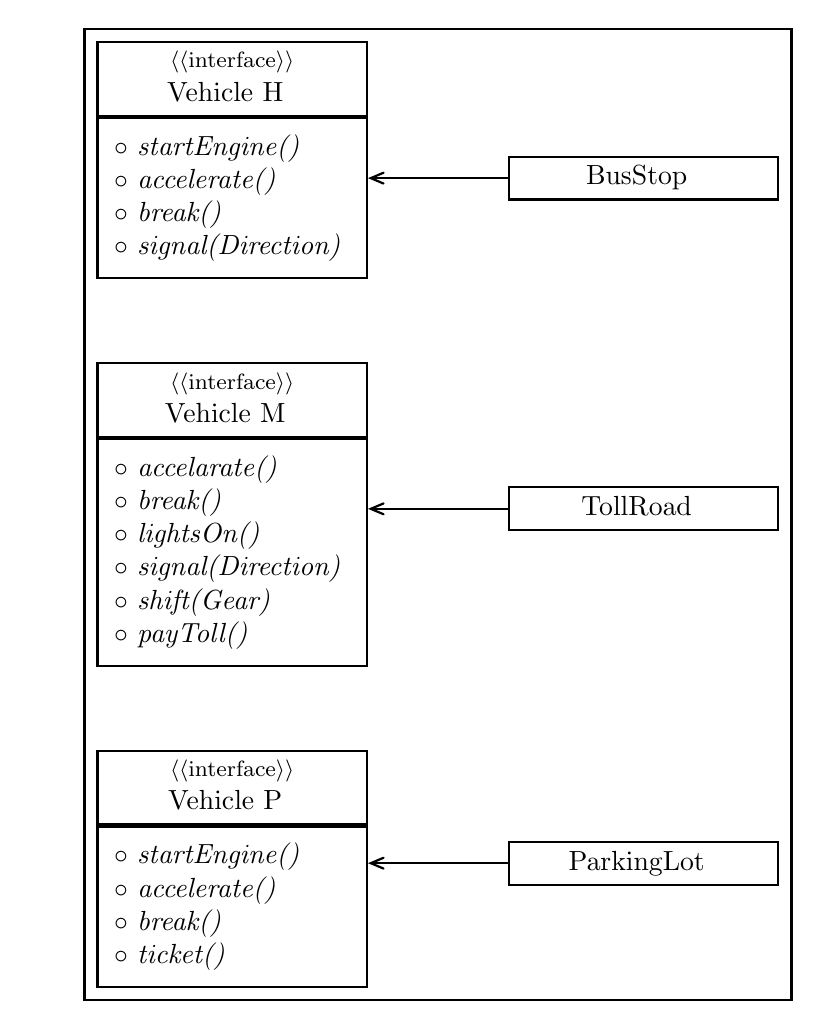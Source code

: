 \usetikzlibrary{backgrounds,positioning}
\usetikzlibrary{decorations.pathreplacing}
\usetikzlibrary{shapes}
\usetikzlibrary{shapes.multipart}
\usetikzlibrary{arrows}
\usetikzlibrary{decorations.markings}

%\resizebox {\columnwidth} {!} {    % (2) scale to exact column width
\begin{tikzpicture}[
      background rectangle/.style={fill=white,draw=black,line width=1pt}, show background rectangle,
]

\tikzstyle{fancytitle} =[fill=black!0, draw, very thick, text=black!100, rectangle, inner xsep=6pt,yshift=7.2pt,right=0pt,, minimum width=3cm]
\tikzstyle{modul} =[text=black!100, rectangle, inner sep=6pt, minimum width=3cm]
\tikzstyle{cpp} =[fill=black!0, draw=black!100, thick]

  \node at (0,0) (autoAttr) [modul,cpp] {%
	\begin{minipage}{3.0cm}
      $\circ$ \textit{startEngine()} \\
      $\circ$ \textit{accelerate()} \\
      $\circ$ \textit{break()} \\
      $\circ$ \textit{signal(Direction)}
    \end{minipage}%
  };
  \node[fancytitle,cpp] at ([yshift=1.5ex]autoAttr.north west) (auto) {
	\begin{minipage}{3.0cm}
      \center
      {\footnotesize $\langle\langle$interface$\rangle\rangle$ } \\
      Vehicle H\phantom{g}
    \end{minipage}%
  };


  \node at (0,-4.5cm) (autoAttr2) [modul,cpp] {%
	\begin{minipage}{3.0cm}
      $\circ$ \textit{accelarate()} \\
      $\circ$ \textit{break()} \\
      $\circ$ \textit{lightsOn()} \\
      $\circ$ \textit{signal(Direction)} \\
      $\circ$ \textit{shift(Gear)} \\
      $\circ$ \textit{payToll()}
    \end{minipage}%
  };
  \node[fancytitle,cpp] at ([yshift=1.5ex]autoAttr2.north west) (auto2) {
	\begin{minipage}{3.0cm}
      \center
      {\footnotesize $\langle\langle$interface$\rangle\rangle$ } \\
      Vehicle M\phantom{g}
    \end{minipage}%
  };

  \node at (0,-9.0cm) (autoAttr3) [modul,cpp] {%
	\begin{minipage}{3.0cm}
      $\circ$ \textit{startEngine()} \\
      $\circ$ \textit{accelerate()} \\
      $\circ$ \textit{break()} \\
      $\circ$ \textit{ticket()}
    \end{minipage}%
  };
  \node[fancytitle,cpp] at ([yshift=1.5ex]autoAttr3.north west) (auto3) {
	\begin{minipage}{3.0cm}
      \center
      {\footnotesize $\langle\langle$interface$\rangle\rangle$ } \\
      Vehicle P\phantom{g}
    \end{minipage}%
  };






  \node[fancytitle,cpp] at (3.5cm,0.0cm) (obj1) {
	\begin{minipage}{3.0cm}
      \center
      BusStop\phantom{g}
    \end{minipage}%
  };

  \node[fancytitle,cpp] at (3.5cm,-4.2cm) (obj2) {
	\begin{minipage}{3.0cm}
      \center
      TollRoad\phantom{g}
    \end{minipage}%
  };

  \node[fancytitle,cpp] at (3.5cm,-8.7cm) (obj3) {
	\begin{minipage}{3.0cm}
      \center
      ParkingLot\phantom{g}
    \end{minipage}%
  };


%\tikzstyle{impl} =[thick,-diamond];
%\tikzstyle{comp} =[dashed,thick,-open triangle 45];
\tikzstyle{impl} =[thick,-angle 45];
\tikzstyle{comp} =[thick,-angle 45]

\path[draw] (obj1.west) --  (auto.east |- obj1) [impl] ;
\path[draw] (obj2.west) --  (auto.east |- obj2) [impl] ;
\path[draw] (obj3.west) --  (auto.east |- obj3) [impl] ;



\end{tikzpicture}
%} % resizebox
